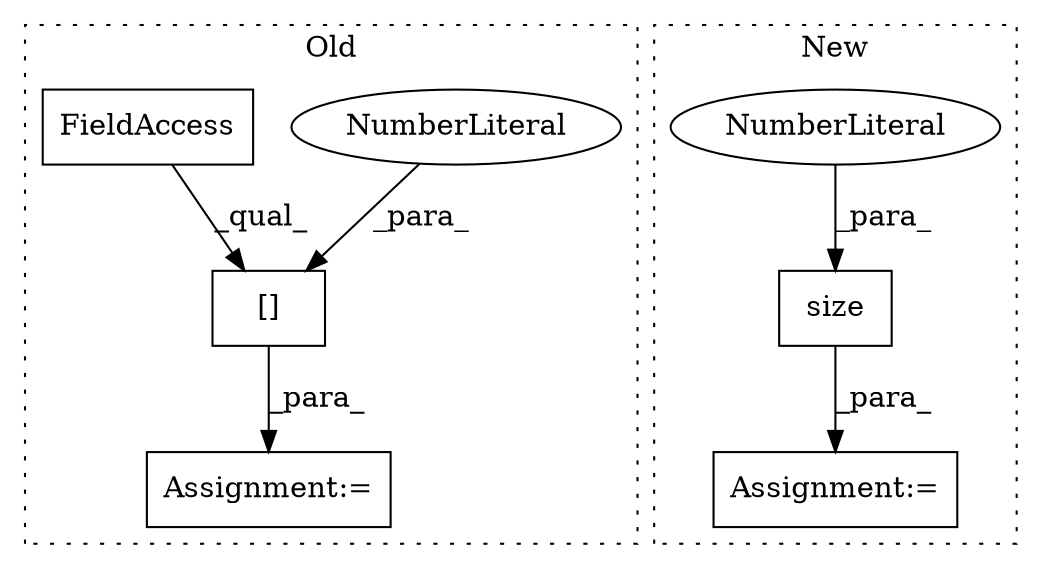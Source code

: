 digraph G {
subgraph cluster0 {
1 [label="[]" a="2" s="7350,7363" l="12,1" shape="box"];
5 [label="NumberLiteral" a="34" s="7362" l="1" shape="ellipse"];
6 [label="FieldAccess" a="22" s="7350" l="11" shape="box"];
7 [label="Assignment:=" a="7" s="7349" l="1" shape="box"];
label = "Old";
style="dotted";
}
subgraph cluster1 {
2 [label="size" a="32" s="7490,7496" l="5,1" shape="box"];
3 [label="Assignment:=" a="7" s="7483" l="1" shape="box"];
4 [label="NumberLiteral" a="34" s="7495" l="1" shape="ellipse"];
label = "New";
style="dotted";
}
1 -> 7 [label="_para_"];
2 -> 3 [label="_para_"];
4 -> 2 [label="_para_"];
5 -> 1 [label="_para_"];
6 -> 1 [label="_qual_"];
}